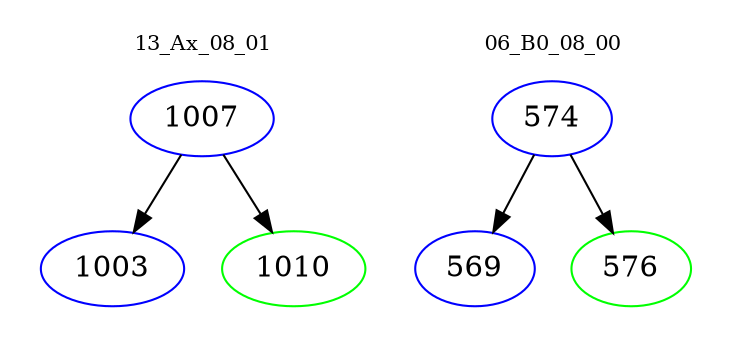 digraph{
subgraph cluster_0 {
color = white
label = "13_Ax_08_01";
fontsize=10;
T0_1007 [label="1007", color="blue"]
T0_1007 -> T0_1003 [color="black"]
T0_1003 [label="1003", color="blue"]
T0_1007 -> T0_1010 [color="black"]
T0_1010 [label="1010", color="green"]
}
subgraph cluster_1 {
color = white
label = "06_B0_08_00";
fontsize=10;
T1_574 [label="574", color="blue"]
T1_574 -> T1_569 [color="black"]
T1_569 [label="569", color="blue"]
T1_574 -> T1_576 [color="black"]
T1_576 [label="576", color="green"]
}
}
